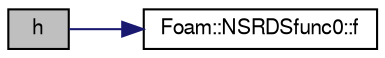 digraph "h"
{
  bgcolor="transparent";
  edge [fontname="FreeSans",fontsize="10",labelfontname="FreeSans",labelfontsize="10"];
  node [fontname="FreeSans",fontsize="10",shape=record];
  rankdir="LR";
  Node74 [label="h",height=0.2,width=0.4,color="black", fillcolor="grey75", style="filled", fontcolor="black"];
  Node74 -> Node75 [color="midnightblue",fontsize="10",style="solid",fontname="FreeSans"];
  Node75 [label="Foam::NSRDSfunc0::f",height=0.2,width=0.4,color="black",URL="$a30410.html#a44a3c8c9472a1fd8054ed8f5fd36e77a",tooltip="Evaluate the function and return the result. "];
}
